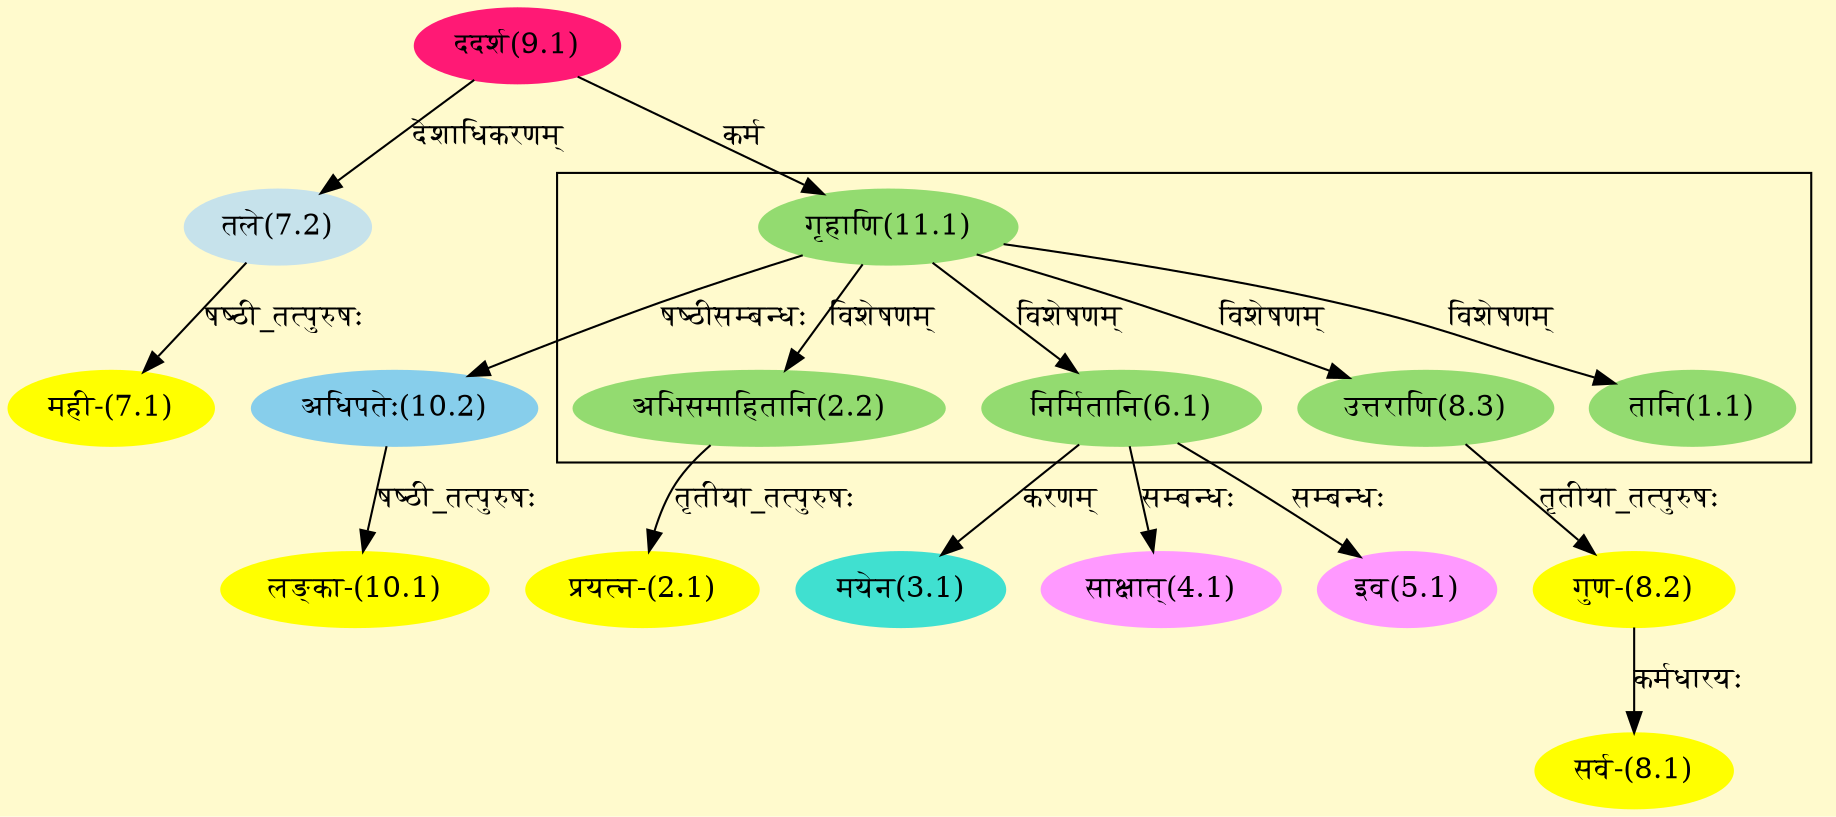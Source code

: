 digraph G{
rankdir=BT;
 compound=true;
 bgcolor="lemonchiffon1";

subgraph cluster_1{
Node1_1 [style=filled, color="#93DB70" label = "तानि(1.1)"]
Node11_1 [style=filled, color="#93DB70" label = "गृहाणि(11.1)"]
Node2_2 [style=filled, color="#93DB70" label = "अभिसमाहितानि(2.2)"]
Node6_1 [style=filled, color="#93DB70" label = "निर्मितानि(6.1)"]
Node8_3 [style=filled, color="#93DB70" label = "उत्तराणि(8.3)"]

}
Node2_1 [style=filled, color="#FFFF00" label = "प्रयत्न-(2.1)"]
Node2_2 [style=filled, color="#93DB70" label = "अभिसमाहितानि(2.2)"]
Node3_1 [style=filled, color="#40E0D0" label = "मयेन(3.1)"]
Node6_1 [style=filled, color="#93DB70" label = "निर्मितानि(6.1)"]
Node4_1 [style=filled, color="#FF99FF" label = "साक्षात्(4.1)"]
Node5_1 [style=filled, color="#FF99FF" label = "इव(5.1)"]
Node7_1 [style=filled, color="#FFFF00" label = "मही-(7.1)"]
Node7_2 [style=filled, color="#C6E2EB" label = "तले(7.2)"]
Node9_1 [style=filled, color="#FF1975" label = "ददर्श(9.1)"]
Node8_1 [style=filled, color="#FFFF00" label = "सर्व-(8.1)"]
Node8_2 [style=filled, color="#FFFF00" label = "गुण-(8.2)"]
Node8_3 [style=filled, color="#93DB70" label = "उत्तराणि(8.3)"]
Node [style=filled, color="" label = "()"]
Node10_1 [style=filled, color="#FFFF00" label = "लङ्का-(10.1)"]
Node10_2 [style=filled, color="#87CEEB" label = "अधिपतेः(10.2)"]
Node11_1 [style=filled, color="#93DB70" label = "गृहाणि(11.1)"]
/* Start of Relations section */

Node1_1 -> Node11_1 [  label="विशेषणम्"  dir="back" ]
Node2_1 -> Node2_2 [  label="तृतीया_तत्पुरुषः"  dir="back" ]
Node2_2 -> Node11_1 [  label="विशेषणम्"  dir="back" ]
Node3_1 -> Node6_1 [  label="करणम्"  dir="back" ]
Node4_1 -> Node6_1 [  label="सम्बन्धः"  dir="back" ]
Node5_1 -> Node6_1 [  label="सम्बन्धः"  dir="back" ]
Node6_1 -> Node11_1 [  label="विशेषणम्"  dir="back" ]
Node7_1 -> Node7_2 [  label="षष्ठी_तत्पुरुषः"  dir="back" ]
Node7_2 -> Node9_1 [  label="देशाधिकरणम्"  dir="back" ]
Node8_1 -> Node8_2 [  label="कर्मधारयः"  dir="back" ]
Node8_2 -> Node8_3 [  label="तृतीया_तत्पुरुषः"  dir="back" ]
Node8_3 -> Node11_1 [  label="विशेषणम्"  dir="back" ]
Node10_1 -> Node10_2 [  label="षष्ठी_तत्पुरुषः"  dir="back" ]
Node10_2 -> Node11_1 [  label="षष्ठीसम्बन्धः"  dir="back" ]
Node11_1 -> Node9_1 [  label="कर्म"  dir="back" ]
}
